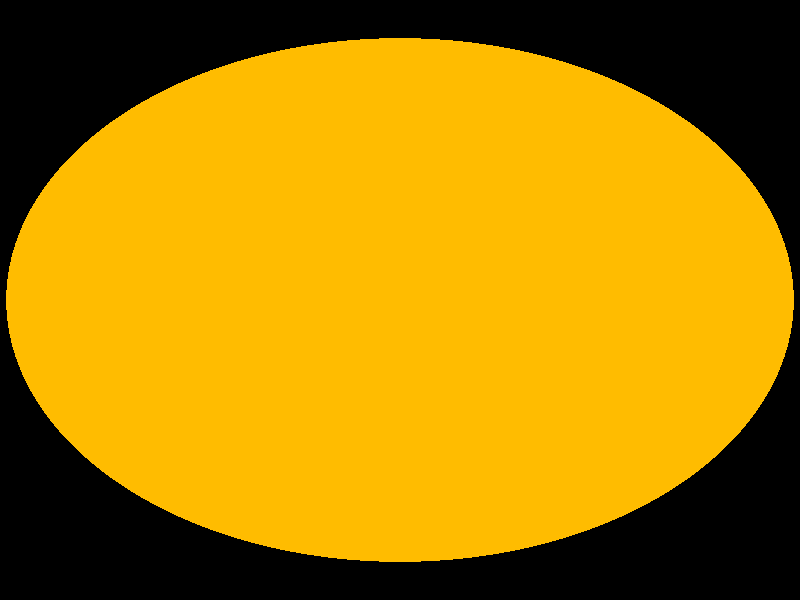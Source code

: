 #include "shapes.inc"
#include "colors.inc"
#include "finish.inc"

camera { location <0, 0, -5> look_at <0, 0, 0> }
light_source { <2, 2, -5> color White }

sphere { < 0, 0, 0>, 2 texture { pigment { Orange } normal { wrinkles bump_size 0.7 turbulence 0.5 } finish { Shiny } } scale <1.5, 1, 1> }
